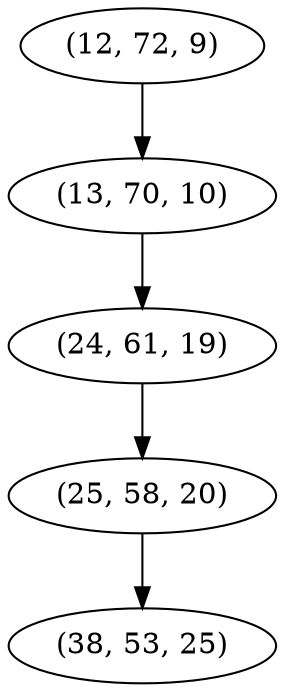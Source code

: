 digraph tree {
    "(12, 72, 9)";
    "(13, 70, 10)";
    "(24, 61, 19)";
    "(25, 58, 20)";
    "(38, 53, 25)";
    "(12, 72, 9)" -> "(13, 70, 10)";
    "(13, 70, 10)" -> "(24, 61, 19)";
    "(24, 61, 19)" -> "(25, 58, 20)";
    "(25, 58, 20)" -> "(38, 53, 25)";
}
